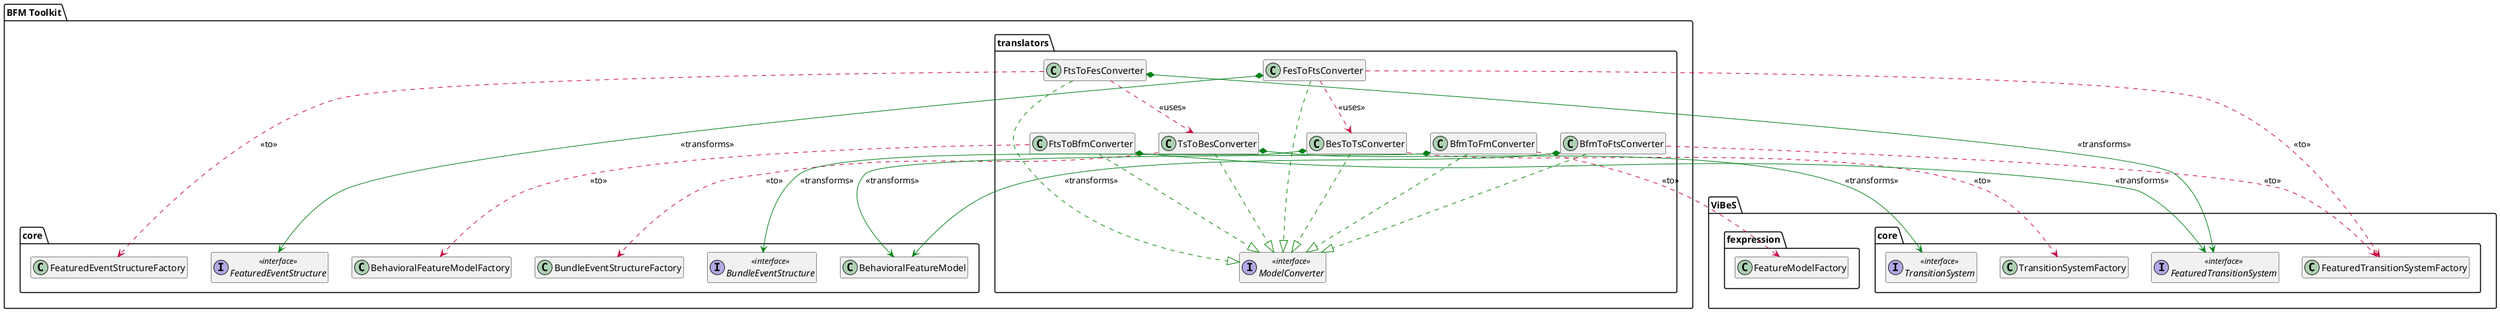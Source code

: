 @startuml

top to bottom direction
'skinparam linetype ortho
hide empty methods
hide empty fields

'Inheritance -- Mandatory (hierarchy)
!define EXTENDS -[#000082,plain]-^
'Realization -- Important
!define IMPLEMENTS -[#008200,dashed]-^
'Dependency -- if non-obvious or cross-cutting
!define USES  -[#C70039,dashed]->
'Composition -- only if non-trivial
!define HAS_A *-[#008017,plain]->

' Package ukl.kcl.info core classes
package "BFM Toolkit.core" {
    class BehavioralFeatureModel
    class BehavioralFeatureModelFactory
    interface BundleEventStructure << interface >>
    class BundleEventStructureFactory
    interface FeaturedEventStructure << interface >>
    class FeaturedEventStructureFactory
}

package "BFM Toolkit.translators" {
    interface ModelConverter << interface >>
    class BesToTsConverter
    class BfmToFmConverter
    class BfmToFtsConverter
    class FesToFtsConverter
    class FtsToBfmConverter
    class FtsToFesConverter
    class TsToBesConverter
}

' Package be.vibes.ts core classes
package "ViBeS.core" {
    interface TransitionSystem << interface >>
    class TransitionSystemFactory
    interface FeaturedTransitionSystem << interface >>
    class FeaturedTransitionSystemFactory
}

' Package be.vibes.fexpression core classes
package "ViBeS.fexpression" {
    class FeatureModelFactory
}

BesToTsConverter                  IMPLEMENTS  ModelConverter
BfmToFmConverter                  IMPLEMENTS  ModelConverter
BfmToFtsConverter                 IMPLEMENTS  ModelConverter
FesToFtsConverter                 IMPLEMENTS  ModelConverter
FtsToBfmConverter                 IMPLEMENTS  ModelConverter
FtsToFesConverter                 IMPLEMENTS  ModelConverter
TsToBesConverter                  IMPLEMENTS  ModelConverter

FesToFtsConverter                 USES   BesToTsConverter: "<<uses>>"
FtsToFesConverter                 USES   TsToBesConverter: "<<uses>>"
FesToFtsConverter                 USES   FeaturedTransitionSystemFactory: "<<to>>"
FtsToBfmConverter                 USES   BehavioralFeatureModelFactory: "<<to>>"
FtsToFesConverter                 USES   FeaturedEventStructureFactory: "<<to>>"
TsToBesConverter                  USES   BundleEventStructureFactory: "<<to>>"
BesToTsConverter                  USES   TransitionSystemFactory: "<<to>>"
BfmToFmConverter                  USES   FeatureModelFactory: "<<to>>"
BfmToFtsConverter                 USES   FeaturedTransitionSystemFactory: "<<to>>"

BesToTsConverter                 HAS_A  BundleEventStructure: "<<transforms>>"
BfmToFmConverter                 HAS_A  BehavioralFeatureModel: "<<transforms>>"
BfmToFtsConverter                HAS_A  BehavioralFeatureModel: "<<transforms>>"
FesToFtsConverter                HAS_A  FeaturedEventStructure: "<<transforms>>"
FtsToBfmConverter                HAS_A  FeaturedTransitionSystem: "<<transforms>>"
FtsToFesConverter                HAS_A  FeaturedTransitionSystem: "<<transforms>>"
TsToBesConverter                 HAS_A  TransitionSystem: "<<transforms>>"


@enduml
